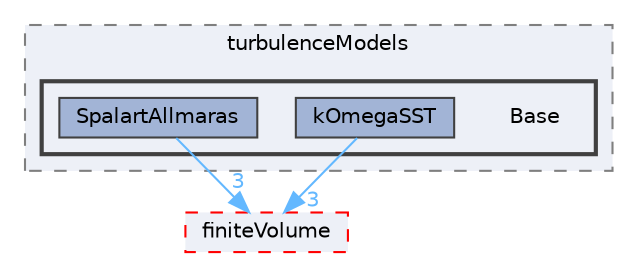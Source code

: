 digraph "src/TurbulenceModels/turbulenceModels/Base"
{
 // LATEX_PDF_SIZE
  bgcolor="transparent";
  edge [fontname=Helvetica,fontsize=10,labelfontname=Helvetica,labelfontsize=10];
  node [fontname=Helvetica,fontsize=10,shape=box,height=0.2,width=0.4];
  compound=true
  subgraph clusterdir_a3dc37bcacf99bb6122ed819dac99f09 {
    graph [ bgcolor="#edf0f7", pencolor="grey50", label="turbulenceModels", fontname=Helvetica,fontsize=10 style="filled,dashed", URL="dir_a3dc37bcacf99bb6122ed819dac99f09.html",tooltip=""]
  subgraph clusterdir_3832ed45651eb26efa0c13129dbd5167 {
    graph [ bgcolor="#edf0f7", pencolor="grey25", label="", fontname=Helvetica,fontsize=10 style="filled,bold", URL="dir_3832ed45651eb26efa0c13129dbd5167.html",tooltip=""]
    dir_3832ed45651eb26efa0c13129dbd5167 [shape=plaintext, label="Base"];
  dir_883e170daf17482530917958a71e7e07 [label="kOmegaSST", fillcolor="#a2b4d6", color="grey25", style="filled", URL="dir_883e170daf17482530917958a71e7e07.html",tooltip=""];
  dir_414766708ef11e94bfa99c3efd506d89 [label="SpalartAllmaras", fillcolor="#a2b4d6", color="grey25", style="filled", URL="dir_414766708ef11e94bfa99c3efd506d89.html",tooltip=""];
  }
  }
  dir_9bd15774b555cf7259a6fa18f99fe99b [label="finiteVolume", fillcolor="#edf0f7", color="red", style="filled,dashed", URL="dir_9bd15774b555cf7259a6fa18f99fe99b.html",tooltip=""];
  dir_883e170daf17482530917958a71e7e07->dir_9bd15774b555cf7259a6fa18f99fe99b [headlabel="3", labeldistance=1.5 headhref="dir_002043_001387.html" href="dir_002043_001387.html" color="steelblue1" fontcolor="steelblue1"];
  dir_414766708ef11e94bfa99c3efd506d89->dir_9bd15774b555cf7259a6fa18f99fe99b [headlabel="3", labeldistance=1.5 headhref="dir_003671_001387.html" href="dir_003671_001387.html" color="steelblue1" fontcolor="steelblue1"];
}
